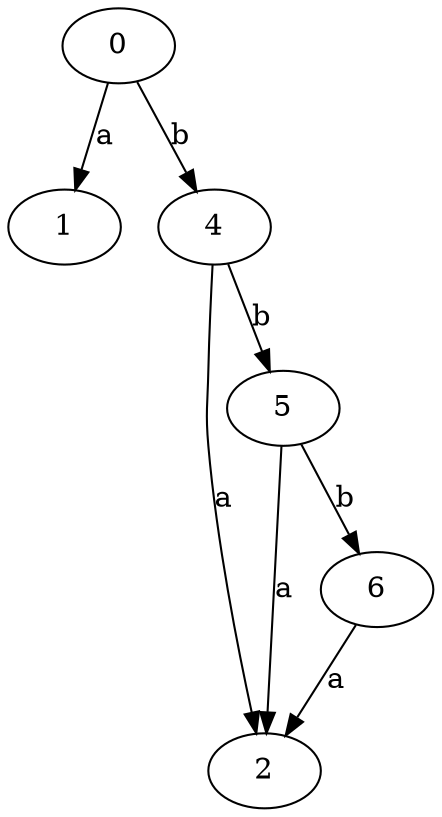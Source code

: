 strict digraph  {
1;
2;
0;
4;
5;
6;
0 -> 1  [label=a];
0 -> 4  [label=b];
4 -> 2  [label=a];
4 -> 5  [label=b];
5 -> 2  [label=a];
5 -> 6  [label=b];
6 -> 2  [label=a];
}
